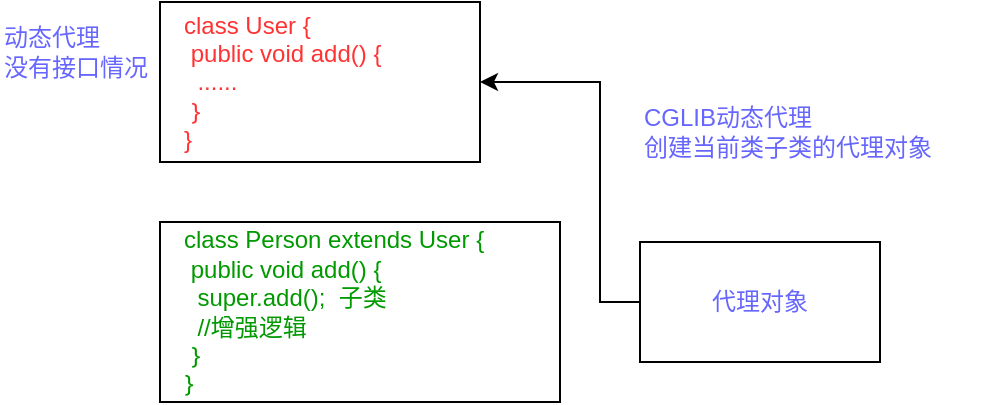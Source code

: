 <mxfile version="20.0.1" type="github">
  <diagram id="SeaE2PZ0450Gaacmecqz" name="Page-1">
    <mxGraphModel dx="495" dy="267" grid="1" gridSize="10" guides="1" tooltips="1" connect="1" arrows="1" fold="1" page="1" pageScale="1" pageWidth="827" pageHeight="1169" math="0" shadow="0">
      <root>
        <mxCell id="0" />
        <mxCell id="1" parent="0" />
        <mxCell id="buKXZV6zHNWa_m4jz4ZD-1" value="" style="rounded=0;whiteSpace=wrap;html=1;" vertex="1" parent="1">
          <mxGeometry x="280" y="200" width="160" height="80" as="geometry" />
        </mxCell>
        <mxCell id="buKXZV6zHNWa_m4jz4ZD-2" value="" style="rounded=0;whiteSpace=wrap;html=1;" vertex="1" parent="1">
          <mxGeometry x="280" y="310" width="200" height="90" as="geometry" />
        </mxCell>
        <mxCell id="buKXZV6zHNWa_m4jz4ZD-3" value="&lt;font color=&quot;#ff3333&quot;&gt;class User {&lt;br&gt;&lt;span style=&quot;white-space: pre;&quot;&gt;	&lt;/span&gt;public void add() {&lt;br&gt;&lt;span style=&quot;white-space: pre;&quot;&gt;&lt;span style=&quot;white-space: pre;&quot;&gt;	&lt;span style=&quot;white-space: pre;&quot;&gt;	&lt;/span&gt;.&lt;/span&gt;.....	&lt;/span&gt;&lt;br&gt;&lt;span style=&quot;white-space: pre;&quot;&gt;	&lt;/span&gt;｝&lt;br&gt;}&lt;/font&gt;" style="text;html=1;strokeColor=none;fillColor=none;align=left;verticalAlign=middle;whiteSpace=wrap;rounded=0;" vertex="1" parent="1">
          <mxGeometry x="290" y="225" width="140" height="30" as="geometry" />
        </mxCell>
        <mxCell id="buKXZV6zHNWa_m4jz4ZD-4" value="&lt;font color=&quot;#009900&quot;&gt;class Person extends User {&lt;br&gt;&lt;span style=&quot;white-space: pre;&quot;&gt;	&lt;/span&gt;public void add() {&lt;br&gt;&lt;span style=&quot;white-space: pre;&quot;&gt;	&lt;/span&gt;&lt;span style=&quot;white-space: pre;&quot;&gt;	&lt;/span&gt;super.add();&lt;span style=&quot;white-space: pre;&quot;&gt;	&lt;span style=&quot;white-space: pre;&quot;&gt;	&lt;/span&gt;子类&lt;/span&gt;&lt;br&gt;&lt;span style=&quot;white-space: pre;&quot;&gt;	&lt;/span&gt;&lt;span style=&quot;white-space: pre;&quot;&gt;	&lt;/span&gt;//增强逻辑&lt;br&gt;&lt;span style=&quot;white-space: pre;&quot;&gt;	&lt;/span&gt;｝&lt;br&gt;｝&lt;/font&gt;" style="text;html=1;strokeColor=none;fillColor=none;align=left;verticalAlign=middle;whiteSpace=wrap;rounded=0;" vertex="1" parent="1">
          <mxGeometry x="290" y="340" width="190" height="30" as="geometry" />
        </mxCell>
        <mxCell id="buKXZV6zHNWa_m4jz4ZD-5" value="&lt;font color=&quot;#6666ff&quot;&gt;动态代理&lt;br&gt;没有接口情况&lt;/font&gt;" style="text;html=1;strokeColor=none;fillColor=none;align=left;verticalAlign=middle;whiteSpace=wrap;rounded=0;" vertex="1" parent="1">
          <mxGeometry x="200" y="210" width="80" height="30" as="geometry" />
        </mxCell>
        <mxCell id="buKXZV6zHNWa_m4jz4ZD-6" value="CGLIB动态代理&lt;br&gt;创建当前类子类的代理对象" style="text;html=1;strokeColor=none;fillColor=none;align=left;verticalAlign=middle;whiteSpace=wrap;rounded=0;fontColor=#6666FF;" vertex="1" parent="1">
          <mxGeometry x="520" y="250" width="180" height="30" as="geometry" />
        </mxCell>
        <mxCell id="buKXZV6zHNWa_m4jz4ZD-8" style="edgeStyle=orthogonalEdgeStyle;rounded=0;orthogonalLoop=1;jettySize=auto;html=1;entryX=1;entryY=0.5;entryDx=0;entryDy=0;fontColor=#6666FF;" edge="1" parent="1" source="buKXZV6zHNWa_m4jz4ZD-7" target="buKXZV6zHNWa_m4jz4ZD-1">
          <mxGeometry relative="1" as="geometry">
            <Array as="points">
              <mxPoint x="500" y="350" />
              <mxPoint x="500" y="240" />
            </Array>
          </mxGeometry>
        </mxCell>
        <mxCell id="buKXZV6zHNWa_m4jz4ZD-7" value="代理对象" style="rounded=0;whiteSpace=wrap;html=1;fontColor=#6666FF;" vertex="1" parent="1">
          <mxGeometry x="520" y="320" width="120" height="60" as="geometry" />
        </mxCell>
      </root>
    </mxGraphModel>
  </diagram>
</mxfile>
